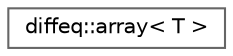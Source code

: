 digraph "Graphical Class Hierarchy"
{
 // LATEX_PDF_SIZE
  bgcolor="transparent";
  edge [fontname=Helvetica,fontsize=10,labelfontname=Helvetica,labelfontsize=10];
  node [fontname=Helvetica,fontsize=10,shape=box,height=0.2,width=0.4];
  rankdir="LR";
  Node0 [id="Node000000",label="diffeq::array\< T \>",height=0.2,width=0.4,color="grey40", fillcolor="white", style="filled",URL="$classdiffeq_1_1array.html",tooltip="STL class."];
}
